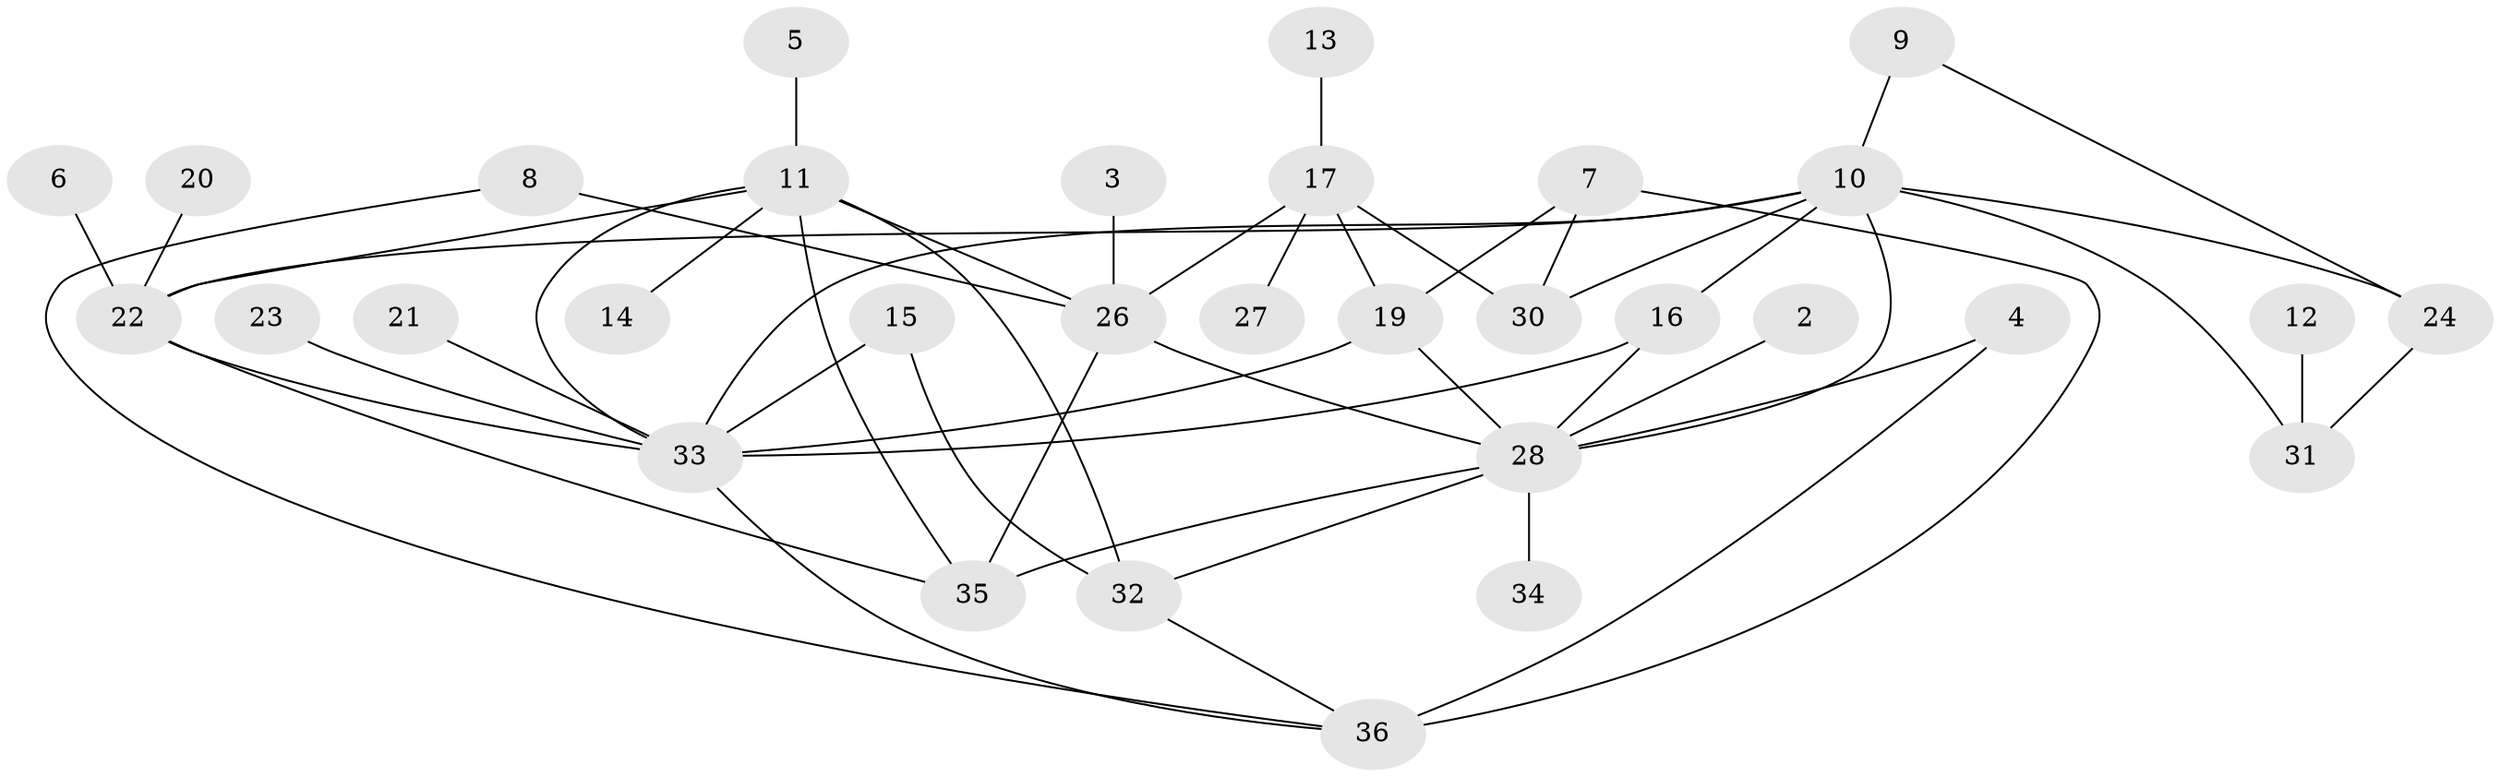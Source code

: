 // original degree distribution, {2: 0.2676056338028169, 0: 0.056338028169014086, 5: 0.08450704225352113, 3: 0.2112676056338028, 1: 0.23943661971830985, 4: 0.08450704225352113, 6: 0.056338028169014086}
// Generated by graph-tools (version 1.1) at 2025/49/03/09/25 03:49:06]
// undirected, 32 vertices, 51 edges
graph export_dot {
graph [start="1"]
  node [color=gray90,style=filled];
  2;
  3;
  4;
  5;
  6;
  7;
  8;
  9;
  10;
  11;
  12;
  13;
  14;
  15;
  16;
  17;
  19;
  20;
  21;
  22;
  23;
  24;
  26;
  27;
  28;
  30;
  31;
  32;
  33;
  34;
  35;
  36;
  2 -- 28 [weight=1.0];
  3 -- 26 [weight=1.0];
  4 -- 28 [weight=1.0];
  4 -- 36 [weight=1.0];
  5 -- 11 [weight=1.0];
  6 -- 22 [weight=1.0];
  7 -- 19 [weight=1.0];
  7 -- 30 [weight=1.0];
  7 -- 36 [weight=2.0];
  8 -- 26 [weight=1.0];
  8 -- 36 [weight=1.0];
  9 -- 10 [weight=1.0];
  9 -- 24 [weight=1.0];
  10 -- 16 [weight=1.0];
  10 -- 22 [weight=1.0];
  10 -- 24 [weight=1.0];
  10 -- 28 [weight=1.0];
  10 -- 30 [weight=1.0];
  10 -- 31 [weight=1.0];
  10 -- 33 [weight=1.0];
  11 -- 14 [weight=1.0];
  11 -- 22 [weight=1.0];
  11 -- 26 [weight=2.0];
  11 -- 32 [weight=1.0];
  11 -- 33 [weight=1.0];
  11 -- 35 [weight=1.0];
  12 -- 31 [weight=1.0];
  13 -- 17 [weight=1.0];
  15 -- 32 [weight=1.0];
  15 -- 33 [weight=1.0];
  16 -- 28 [weight=1.0];
  16 -- 33 [weight=1.0];
  17 -- 19 [weight=1.0];
  17 -- 26 [weight=1.0];
  17 -- 27 [weight=1.0];
  17 -- 30 [weight=1.0];
  19 -- 28 [weight=1.0];
  19 -- 33 [weight=1.0];
  20 -- 22 [weight=1.0];
  21 -- 33 [weight=1.0];
  22 -- 33 [weight=1.0];
  22 -- 35 [weight=1.0];
  23 -- 33 [weight=1.0];
  24 -- 31 [weight=1.0];
  26 -- 28 [weight=1.0];
  26 -- 35 [weight=1.0];
  28 -- 32 [weight=1.0];
  28 -- 34 [weight=1.0];
  28 -- 35 [weight=1.0];
  32 -- 36 [weight=1.0];
  33 -- 36 [weight=1.0];
}
